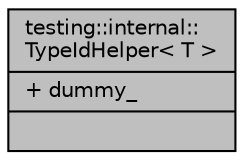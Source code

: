 digraph "testing::internal::TypeIdHelper&lt; T &gt;"
{
 // INTERACTIVE_SVG=YES
 // LATEX_PDF_SIZE
  edge [fontname="Helvetica",fontsize="10",labelfontname="Helvetica",labelfontsize="10"];
  node [fontname="Helvetica",fontsize="10",shape=record];
  Node1 [label="{testing::internal::\lTypeIdHelper\< T \>\n|+ dummy_\l|}",height=0.2,width=0.4,color="black", fillcolor="grey75", style="filled", fontcolor="black",tooltip=" "];
}
